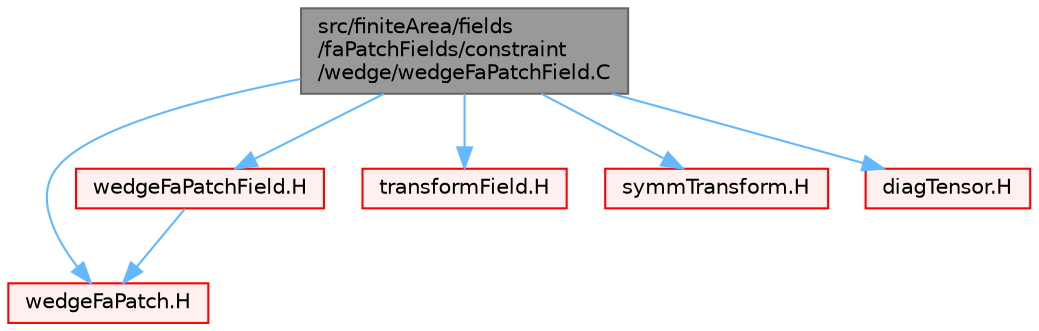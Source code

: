 digraph "src/finiteArea/fields/faPatchFields/constraint/wedge/wedgeFaPatchField.C"
{
 // LATEX_PDF_SIZE
  bgcolor="transparent";
  edge [fontname=Helvetica,fontsize=10,labelfontname=Helvetica,labelfontsize=10];
  node [fontname=Helvetica,fontsize=10,shape=box,height=0.2,width=0.4];
  Node1 [id="Node000001",label="src/finiteArea/fields\l/faPatchFields/constraint\l/wedge/wedgeFaPatchField.C",height=0.2,width=0.4,color="gray40", fillcolor="grey60", style="filled", fontcolor="black",tooltip=" "];
  Node1 -> Node2 [id="edge1_Node000001_Node000002",color="steelblue1",style="solid",tooltip=" "];
  Node2 [id="Node000002",label="wedgeFaPatch.H",height=0.2,width=0.4,color="red", fillcolor="#FFF0F0", style="filled",URL="$wedgeFaPatch_8H.html",tooltip=" "];
  Node1 -> Node234 [id="edge2_Node000001_Node000234",color="steelblue1",style="solid",tooltip=" "];
  Node234 [id="Node000234",label="wedgeFaPatchField.H",height=0.2,width=0.4,color="red", fillcolor="#FFF0F0", style="filled",URL="$wedgeFaPatchField_8H.html",tooltip=" "];
  Node234 -> Node2 [id="edge3_Node000234_Node000002",color="steelblue1",style="solid",tooltip=" "];
  Node1 -> Node359 [id="edge4_Node000001_Node000359",color="steelblue1",style="solid",tooltip=" "];
  Node359 [id="Node000359",label="transformField.H",height=0.2,width=0.4,color="red", fillcolor="#FFF0F0", style="filled",URL="$transformField_8H.html",tooltip="Spatial transformation functions for primitive fields."];
  Node1 -> Node374 [id="edge5_Node000001_Node000374",color="steelblue1",style="solid",tooltip=" "];
  Node374 [id="Node000374",label="symmTransform.H",height=0.2,width=0.4,color="red", fillcolor="#FFF0F0", style="filled",URL="$symmTransform_8H.html",tooltip="3D symmetric tensor transformation operations."];
  Node1 -> Node375 [id="edge6_Node000001_Node000375",color="steelblue1",style="solid",tooltip=" "];
  Node375 [id="Node000375",label="diagTensor.H",height=0.2,width=0.4,color="red", fillcolor="#FFF0F0", style="filled",URL="$diagTensor_8H.html",tooltip=" "];
}
